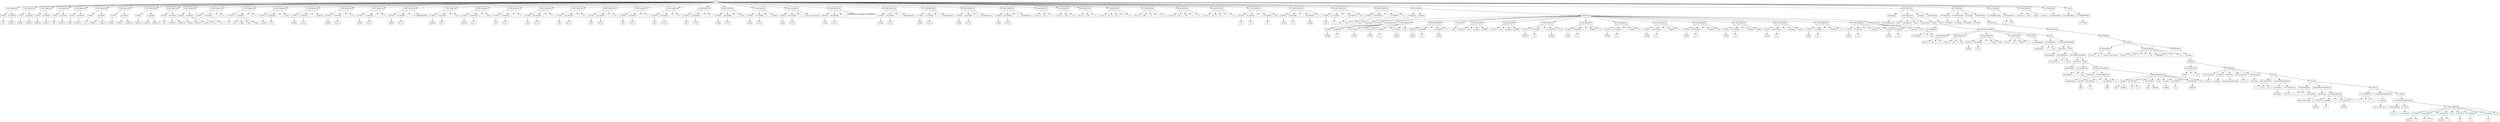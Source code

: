 digraph G{
 graph [ dpi = 200]; 
node0[label = "Raiz" shape="box"];
node0 -> node010
node010[label = "0-DECLARACION" shape="box"];
node010 -> node01010
node01010[label = "0-TIPO" shape="box"];
node01010 -> node0101010
node0101010[label = "int" shape="box"];
node010 -> node01021
node01021[label = "0-LISTAID" shape="box"];
node01021 -> node0102110
node0102110[label = "varible_1" shape="box"];
node0 -> node021
node021[label = "1-DECLARACION" shape="box"];
node021 -> node02110
node02110[label = "1-TIPO" shape="box"];
node02110 -> node0211010
node0211010[label = "double" shape="box"];
node021 -> node02121
node02121[label = "1-LISTAID" shape="box"];
node02121 -> node0212110
node0212110[label = "varible_2" shape="box"];
node0 -> node032
node032[label = "2-DECLARACION" shape="box"];
node032 -> node03210
node03210[label = "2-TIPO" shape="box"];
node03210 -> node0321010
node0321010[label = "boolean" shape="box"];
node032 -> node03221
node03221[label = "2-LISTAID" shape="box"];
node03221 -> node0322110
node0322110[label = "varible_3" shape="box"];
node0 -> node043
node043[label = "3-DECLARACION" shape="box"];
node043 -> node04310
node04310[label = "3-TIPO" shape="box"];
node04310 -> node0431010
node0431010[label = "char" shape="box"];
node043 -> node04321
node04321[label = "3-LISTAID" shape="box"];
node04321 -> node0432110
node0432110[label = "varible_4" shape="box"];
node0 -> node054
node054[label = "4-DECLARACION" shape="box"];
node054 -> node05410
node05410[label = "4-TIPO" shape="box"];
node05410 -> node0541010
node0541010[label = "string" shape="box"];
node054 -> node05421
node05421[label = "4-LISTAID" shape="box"];
node05421 -> node0542110
node0542110[label = "varible_5" shape="box"];
node0 -> node065
node065[label = "5-DECLARACION" shape="box"];
node065 -> node06510
node06510[label = "5-TIPO" shape="box"];
node06510 -> node0651010
node0651010[label = "int" shape="box"];
node065 -> node06521
node06521[label = "5-LISTAID" shape="box"];
node06521 -> node0652110
node0652110[label = "varible_1" shape="box"];
node06521 -> node0652121
node0652121[label = "varible_11" shape="box"];
node0 -> node076
node076[label = "6-DECLARACION" shape="box"];
node076 -> node07610
node07610[label = "6-TIPO" shape="box"];
node07610 -> node0761010
node0761010[label = "double" shape="box"];
node076 -> node07621
node07621[label = "6-LISTAID" shape="box"];
node07621 -> node0762110
node0762110[label = "varible_2" shape="box"];
node07621 -> node0762121
node0762121[label = "varible_22" shape="box"];
node0 -> node087
node087[label = "7-DECLARACION" shape="box"];
node087 -> node08710
node08710[label = "7-TIPO" shape="box"];
node08710 -> node0871010
node0871010[label = "boolean" shape="box"];
node087 -> node08721
node08721[label = "7-LISTAID" shape="box"];
node08721 -> node0872110
node0872110[label = "varible_3" shape="box"];
node08721 -> node0872121
node0872121[label = "varible_33" shape="box"];
node0 -> node098
node098[label = "8-DECLARACION" shape="box"];
node098 -> node09810
node09810[label = "8-TIPO" shape="box"];
node09810 -> node0981010
node0981010[label = "char" shape="box"];
node098 -> node09821
node09821[label = "8-LISTAID" shape="box"];
node09821 -> node0982110
node0982110[label = "varible_4" shape="box"];
node09821 -> node0982121
node0982121[label = "varible_44" shape="box"];
node0 -> node0109
node0109[label = "9-DECLARACION" shape="box"];
node0109 -> node010910
node010910[label = "9-TIPO" shape="box"];
node010910 -> node01091010
node01091010[label = "string" shape="box"];
node0109 -> node010921
node010921[label = "9-LISTAID" shape="box"];
node010921 -> node01092110
node01092110[label = "varible_5" shape="box"];
node010921 -> node01092121
node01092121[label = "varible_55" shape="box"];
node0 -> node01110
node01110[label = "10-DECLARACION" shape="box"];
node01110 -> node0111010
node0111010[label = "10-TIPO" shape="box"];
node0111010 -> node011101010
node011101010[label = "int" shape="box"];
node01110 -> node0111021
node0111021[label = "10-LISTAID" shape="box"];
node0111021 -> node011102110
node011102110[label = "var_1" shape="box"];
node01110 -> node0111032
node0111032[label = "=" shape="box"];
node01110 -> node0111043
node0111043[label = "12" shape="box"];
node0 -> node01211
node01211[label = "11-DECLARACION" shape="box"];
node01211 -> node0121110
node0121110[label = "11-TIPO" shape="box"];
node0121110 -> node012111010
node012111010[label = "int" shape="box"];
node01211 -> node0121121
node0121121[label = "11-LISTAID" shape="box"];
node0121121 -> node012112110
node012112110[label = "tm1_" shape="box"];
node0121121 -> node012112121
node012112121[label = "tmp2_" shape="box"];
node0121121 -> node012112132
node012112132[label = "tmp3_" shape="box"];
node0121121 -> node012112143
node012112143[label = "tmp4_" shape="box"];
node01211 -> node0121132
node0121132[label = "=" shape="box"];
node01211 -> node0121143
node0121143[label = "17" shape="box"];
node0 -> node01312
node01312[label = "12-DECLARACION" shape="box"];
node01312 -> node0131210
node0131210[label = "12-TIPO" shape="box"];
node0131210 -> node013121010
node013121010[label = "double" shape="box"];
node01312 -> node0131221
node0131221[label = "12-LISTAID" shape="box"];
node0131221 -> node013122110
node013122110[label = "var_2" shape="box"];
node01312 -> node0131232
node0131232[label = "=" shape="box"];
node01312 -> node0131243
node0131243[label = "15.02" shape="box"];
node0 -> node01413
node01413[label = "13-DECLARACION" shape="box"];
node01413 -> node0141310
node0141310[label = "13-TIPO" shape="box"];
node0141310 -> node014131010
node014131010[label = "double" shape="box"];
node01413 -> node0141321
node0141321[label = "13-LISTAID" shape="box"];
node0141321 -> node014132110
node014132110[label = "var_2_1" shape="box"];
node01413 -> node0141332
node0141332[label = "=" shape="box"];
node01413 -> node0141343
node0141343[label = "2022.00" shape="box"];
node0 -> node01514
node01514[label = "14-DECLARACION" shape="box"];
node01514 -> node0151410
node0151410[label = "14-TIPO" shape="box"];
node0151410 -> node015141010
node015141010[label = "double" shape="box"];
node01514 -> node0151421
node0151421[label = "14-LISTAID" shape="box"];
node0151421 -> node015142110
node015142110[label = "var_2_2" shape="box"];
node01514 -> node0151432
node0151432[label = "=" shape="box"];
node01514 -> node0151443
node0151443[label = "0.10" shape="box"];
node0 -> node01615
node01615[label = "15-DECLARACION" shape="box"];
node01615 -> node0161510
node0161510[label = "15-TIPO" shape="box"];
node0161510 -> node016151010
node016151010[label = "double" shape="box"];
node01615 -> node0161521
node0161521[label = "15-LISTAID" shape="box"];
node0161521 -> node016152110
node016152110[label = "var_2_3" shape="box"];
node01615 -> node0161532
node0161532[label = "=" shape="box"];
node01615 -> node0161543
node0161543[label = "1.0" shape="box"];
node0 -> node01716
node01716[label = "16-DECLARACION" shape="box"];
node01716 -> node0171610
node0171610[label = "16-TIPO" shape="box"];
node0171610 -> node017161010
node017161010[label = "double" shape="box"];
node01716 -> node0171621
node0171621[label = "16-LISTAID" shape="box"];
node0171621 -> node017162110
node017162110[label = "var_2_4" shape="box"];
node01716 -> node0171632
node0171632[label = "=" shape="box"];
node01716 -> node0171643
node0171643[label = "51.1589462625459" shape="box"];
node0 -> node01817
node01817[label = "17-DECLARACION" shape="box"];
node01817 -> node0181710
node0181710[label = "17-TIPO" shape="box"];
node0181710 -> node018171010
node018171010[label = "boolean" shape="box"];
node01817 -> node0181721
node0181721[label = "17-LISTAID" shape="box"];
node0181721 -> node018172110
node018172110[label = "var_3" shape="box"];
node01817 -> node0181732
node0181732[label = "=" shape="box"];
node01817 -> node0181743
node0181743[label = "true" shape="box"];
node0 -> node01918
node01918[label = "18-DECLARACION" shape="box"];
node01918 -> node0191810
node0191810[label = "18-TIPO" shape="box"];
node0191810 -> node019181010
node019181010[label = "boolean" shape="box"];
node01918 -> node0191821
node0191821[label = "18-LISTAID" shape="box"];
node0191821 -> node019182110
node019182110[label = "var_3_1" shape="box"];
node01918 -> node0191832
node0191832[label = "=" shape="box"];
node01918 -> node0191843
node0191843[label = "false" shape="box"];
node0 -> node02019
node02019[label = "19-DECLARACION" shape="box"];
node02019 -> node0201910
node0201910[label = "19-TIPO" shape="box"];
node0201910 -> node020191010
node020191010[label = "char" shape="box"];
node02019 -> node0201921
node0201921[label = "19-LISTAID" shape="box"];
node0201921 -> node020192110
node020192110[label = "var_4_1" shape="box"];
node02019 -> node0201932
node0201932[label = "=" shape="box"];
node02019 -> node0201943
node0201943[label = "'a'" shape="box"];
node0 -> node02120
node02120[label = "20-DECLARACION" shape="box"];
node02120 -> node0212010
node0212010[label = "20-TIPO" shape="box"];
node0212010 -> node021201010
node021201010[label = "char" shape="box"];
node02120 -> node0212021
node0212021[label = "20-LISTAID" shape="box"];
node0212021 -> node021202110
node021202110[label = "var_4_2" shape="box"];
node02120 -> node0212032
node0212032[label = "=" shape="box"];
node02120 -> node0212043
node0212043[label = "'2'" shape="box"];
node0 -> node02221
node02221[label = "21-DECLARACION" shape="box"];
node02221 -> node0222110
node0222110[label = "21-TIPO" shape="box"];
node0222110 -> node022211010
node022211010[label = "char" shape="box"];
node02221 -> node0222121
node0222121[label = "21-LISTAID" shape="box"];
node0222121 -> node022212110
node022212110[label = "var_4_3" shape="box"];
node02221 -> node0222132
node0222132[label = "=" shape="box"];
node02221 -> node0222143
node0222143[label = "'W'" shape="box"];
node0 -> node02322
node02322[label = "22-DECLARACION" shape="box"];
node02322 -> node0232210
node0232210[label = "22-TIPO" shape="box"];
node0232210 -> node023221010
node023221010[label = "char" shape="box"];
node02322 -> node0232221
node0232221[label = "22-LISTAID" shape="box"];
node0232221 -> node023222110
node023222110[label = "var_4_4" shape="box"];
node02322 -> node0232232
node0232232[label = "=" shape="box"];
node02322 -> node0232243
node0232243[label = "'@'" shape="box"];
node0 -> node02423
node02423[label = "23-DECLARACION" shape="box"];
node02423 -> node0242310
node0242310[label = "23-TIPO" shape="box"];
node0242310 -> node024231010
node024231010[label = "char" shape="box"];
node02423 -> node0242321
node0242321[label = "23-LISTAID" shape="box"];
node0242321 -> node024232110
node024232110[label = "var_4_5" shape="box"];
node02423 -> node0242332
node0242332[label = "=" shape="box"];
node02423 -> node0242343
node0242343[label = "'!'" shape="box"];
node0 -> node02524
node02524[label = "24-DECLARACION" shape="box"];
node02524 -> node0252410
node0252410[label = "24-TIPO" shape="box"];
node0252410 -> node025241010
node025241010[label = "char" shape="box"];
node02524 -> node0252421
node0252421[label = "24-LISTAID" shape="box"];
node0252421 -> node025242110
node025242110[label = "var_4_6" shape="box"];
node02524 -> node0252432
node0252432[label = "=" shape="box"];
node02524 -> node0252443
node0252443[label = "'%'" shape="box"];
node0 -> node02625
node02625[label = "25-DECLARACION" shape="box"];
node02625 -> node0262510
node0262510[label = "25-TIPO" shape="box"];
node0262510 -> node026251010
node026251010[label = "char" shape="box"];
node02625 -> node0262521
node0262521[label = "25-LISTAID" shape="box"];
node0262521 -> node026252110
node026252110[label = "var_4_7" shape="box"];
node02625 -> node0262532
node0262532[label = "=" shape="box"];
node02625 -> node0262543
node0262543[label = "'/'" shape="box"];
node0 -> node02726
node02726[label = "26-DECLARACION" shape="box"];
node02726 -> node0272610
node0272610[label = "26-TIPO" shape="box"];
node0272610 -> node027261010
node027261010[label = "string" shape="box"];
node02726 -> node0272621
node0272621[label = "26-LISTAID" shape="box"];
node0272621 -> node027262110
node027262110[label = "var_5_1" shape="box"];
node02726 -> node0272632
node0272632[label = "=" shape="box"];
node02726 -> node0272643
node0272643[label = "Hola" shape="box"];
node0 -> node02827
node02827[label = "27-DECLARACION" shape="box"];
node02827 -> node0282710
node0282710[label = "27-TIPO" shape="box"];
node0282710 -> node028271010
node028271010[label = "string" shape="box"];
node02827 -> node0282721
node0282721[label = "27-LISTAID" shape="box"];
node0282721 -> node028272110
node028272110[label = "var_5_2" shape="box"];
node02827 -> node0282732
node0282732[label = "=" shape="box"];
node02827 -> node0282743
node0282743[label = "Mundo" shape="box"];
node0 -> node02928
node02928[label = "28-DECLARACION" shape="box"];
node02928 -> node0292810
node0292810[label = "28-TIPO" shape="box"];
node0292810 -> node029281010
node029281010[label = "string" shape="box"];
node02928 -> node0292821
node0292821[label = "28-LISTAID" shape="box"];
node0292821 -> node029282110
node029282110[label = "var_5_3" shape="box"];
node02928 -> node0292832
node0292832[label = "=" shape="box"];
node02928 -> node0292843
node0292843[label = "este es un mensaje @" shape="box"];
node0 -> node03029
node03029[label = "29-DECLARACION" shape="box"];
node03029 -> node0302910
node0302910[label = "29-TIPO" shape="box"];
node0302910 -> node030291010
node030291010[label = "string" shape="box"];
node03029 -> node0302921
node0302921[label = "29-LISTAID" shape="box"];
node0302921 -> node030292110
node030292110[label = "var_5_4" shape="box"];
node03029 -> node0302932
node0302932[label = "=" shape="box"];
node03029 -> node0302943
node0302943[label = "Organizacion de lenguajes y compiladores\\\n1" shape="box"];
node0 -> node03130
node03130[label = "30-DECLARACION" shape="box"];
node03130 -> node0313010
node0313010[label = "30-TIPO" shape="box"];
node0313010 -> node031301010
node031301010[label = "string" shape="box"];
node03130 -> node0313021
node0313021[label = "30-LISTAID" shape="box"];
node0313021 -> node031302110
node031302110[label = "var_5_5" shape="box"];
node03130 -> node0313032
node0313032[label = "=" shape="box"];
node03130 -> node0313043
node0313043[label = "Compiladores\\n1" shape="box"];
node0 -> node03231
node03231[label = "31-DECLARACION" shape="box"];
node03231 -> node0323110
node0323110[label = "31-TIPO" shape="box"];
node0323110 -> node032311010
node032311010[label = "string" shape="box"];
node03231 -> node0323121
node0323121[label = "31-LISTAID" shape="box"];
node0323121 -> node032312110
node032312110[label = "var_5_6" shape="box"];
node03231 -> node0323132
node0323132[label = "=" shape="box"];
node03231 -> node0323143
node0323143[label = "Compiladores\\\1\\" shape="box"];
node0 -> node03332
node03332[label = "32-DECLARACION" shape="box"];
node03332 -> node0333210
node0333210[label = "32-TIPO" shape="box"];
node0333210 -> node033321010
node033321010[label = "string" shape="box"];
node03332 -> node0333221
node0333221[label = "32-LISTAID" shape="box"];
node0333221 -> node033322110
node033322110[label = "var_5_8" shape="box"];
node03332 -> node0333232
node0333232[label = "=" shape="box"];
node03332 -> node0333243
node0333243[label = "\\tCompiladores 1" shape="box"];
node0 -> node03433
node03433[label = "33-DECLARACION" shape="box"];
node03433 -> node0343310
node0343310[label = "33-TIPO" shape="box"];
node0343310 -> node034331010
node034331010[label = "string" shape="box"];
node03433 -> node0343321
node0343321[label = "33-LISTAID" shape="box"];
node0343321 -> node034332110
node034332110[label = "var_5_9" shape="box"];
node03433 -> node0343332
node0343332[label = "=" shape="box"];
node03433 -> node0343343
node0343343[label = "\\'compiladores 1\'" shape="box"];
node0 -> node03534
node03534[label = "34-ASIGNACION" shape="box"];
node03534 -> node0353410
node0353410[label = "34-var_1" shape="box"];
node03534 -> node0353421
node0353421[label = "34-=" shape="box"];
node03534 -> node0353432
node0353432[label = "-3" shape="box"];
node0 -> node03635
node03635[label = "35-ASIGNACION" shape="box"];
node03635 -> node0363510
node0363510[label = "35-var_1" shape="box"];
node03635 -> node0363521
node0363521[label = "35-=" shape="box"];
node03635 -> node0363532
node0363532[label = "45" shape="box"];
node0 -> node03736
node03736[label = "36-ASIGNACION" shape="box"];
node03736 -> node0373610
node0373610[label = "36-var_1" shape="box"];
node03736 -> node0373621
node0373621[label = "36-=" shape="box"];
node03736 -> node0373632
node0373632[label = "9" shape="box"];
node0 -> node03837
node03837[label = "37-ASIGNACION" shape="box"];
node03837 -> node0383710
node0383710[label = "37-var_3" shape="box"];
node03837 -> node0383721
node0383721[label = "37-=" shape="box"];
node03837 -> node0383732
node0383732[label = "50" shape="box"];
node03837 -> node0383743
node0383743[label = ">" shape="box"];
node03837 -> node0383754
node0383754[label = "51" shape="box"];
node0 -> node03938
node03938[label = "38-ASIGNACION" shape="box"];
node03938 -> node0393810
node0393810[label = "38-var_3" shape="box"];
node03938 -> node0393821
node0393821[label = "38-=" shape="box"];
node03938 -> node0393832
node0393832[label = "5" shape="box"];
node03938 -> node0393843
node0393843[label = "<" shape="box"];
node03938 -> node0393854
node0393854[label = "51" shape="box"];
node0 -> node04039
node04039[label = "39-ASIGNACION" shape="box"];
node04039 -> node0403910
node0403910[label = "39-var_3" shape="box"];
node04039 -> node0403921
node0403921[label = "39-=" shape="box"];
node04039 -> node0403932
node0403932[label = "50" shape="box"];
node04039 -> node0403943
node0403943[label = ">=" shape="box"];
node04039 -> node0403954
node0403954[label = "51" shape="box"];
node0 -> node04140
node04140[label = "40-ASIGNACION" shape="box"];
node04140 -> node0414010
node0414010[label = "40-var_3" shape="box"];
node04140 -> node0414021
node0414021[label = "40-=" shape="box"];
node04140 -> node0414032
node0414032[label = "74" shape="box"];
node04140 -> node0414043
node0414043[label = "<=" shape="box"];
node04140 -> node0414054
node0414054[label = "51" shape="box"];
node0 -> node04241
node04241[label = "41-DECLARACION" shape="box"];
node04241 -> node0424110
node0424110[label = "41-TIPO" shape="box"];
node0424110 -> node042411010
node042411010[label = "int" shape="box"];
node04241 -> node0424121
node0424121[label = "41-LISTAID" shape="box"];
node0424121 -> node042412110
node042412110[label = "v_5" shape="box"];
node04241 -> node0424132
node0424132[label = "=" shape="box"];
node04241 -> node0424143
node0424143[label = "41-CASTEO" shape="box"];
node0424143 -> node042414310
node042414310[label = "int" shape="box"];
node04241 -> node0424154
node0424154[label = "hola" shape="box"];
node0 -> node04342
node04342[label = "42-DECLARACION" shape="box"];
node04342 -> node0434210
node0434210[label = "42-TIPO" shape="box"];
node0434210 -> node043421010
node043421010[label = "string" shape="box"];
node04342 -> node0434221
node0434221[label = "42-LISTAID" shape="box"];
node0434221 -> node043422110
node043422110[label = "v_1" shape="box"];
node04342 -> node0434232
node0434232[label = "=" shape="box"];
node04342 -> node0434243
node0434243[label = "42-CASTEO" shape="box"];
node0434243 -> node043424310
node043424310[label = "string" shape="box"];
node04342 -> node0434254
node0434254[label = "4" shape="box"];
node0 -> node04443
node04443[label = "43-DECLARACION" shape="box"];
node04443 -> node0444310
node0444310[label = "43-TIPO" shape="box"];
node0444310 -> node044431010
node044431010[label = "char" shape="box"];
node04443 -> node0444321
node0444321[label = "43-LISTAID" shape="box"];
node0444321 -> node044432110
node044432110[label = "v_3" shape="box"];
node04443 -> node0444332
node0444332[label = "=" shape="box"];
node04443 -> node0444343
node0444343[label = "43-CASTEO" shape="box"];
node0444343 -> node044434310
node044434310[label = "char" shape="box"];
node04443 -> node0444354
node0444354[label = "true" shape="box"];
node0 -> node04544
node04544[label = "44-DECLARACION" shape="box"];
node04544 -> node0454410
node0454410[label = "44-TIPO" shape="box"];
node0454410 -> node045441010
node045441010[label = "char" shape="box"];
node04544 -> node0454421
node0454421[label = "44-LISTAID" shape="box"];
node0454421 -> node045442110
node045442110[label = "v_4" shape="box"];
node04544 -> node0454432
node0454432[label = "=" shape="box"];
node04544 -> node0454443
node0454443[label = "44-CASTEO" shape="box"];
node0454443 -> node045444310
node045444310[label = "char" shape="box"];
node04544 -> node0454454
node0454454[label = "'A'" shape="box"];
node0 -> node04645
node04645[label = "45-FUNCION" shape="box"];
node04645 -> node0464510
node0464510[label = "45-Nombre" shape="box"];
node0464510 -> node046451010
node046451010[label = "45-division" shape="box"];
node04645 -> node0464521
node0464521[label = "45-TipoF" shape="box"];
node0464521 -> node046452110
node046452110[label = "45-string" shape="box"];
node04645 -> node0464532
node0464532[label = "45-INSFuncion" shape="box"];
node0464532 -> node046453210
node046453210[label = "45-DECLARACION" shape="box"];
node046453210 -> node04645321010
node04645321010[label = "45-TIPO" shape="box"];
node04645321010 -> node0464532101010
node0464532101010[label = "string" shape="box"];
node046453210 -> node04645321021
node04645321021[label = "45-LISTAID" shape="box"];
node04645321021 -> node0464532102110
node0464532102110[label = "v_2" shape="box"];
node046453210 -> node04645321032
node04645321032[label = "=" shape="box"];
node046453210 -> node04645321043
node04645321043[label = "45-CASTEO" shape="box"];
node04645321043 -> node0464532104310
node0464532104310[label = "string" shape="box"];
node046453210 -> node04645321054
node04645321054[label = "13" shape="box"];
node0464532 -> node046453221
node046453221[label = "47-DECLARACION" shape="box"];
node046453221 -> node04645322110
node04645322110[label = "47-TIPO" shape="box"];
node04645322110 -> node0464532211010
node0464532211010[label = "string" shape="box"];
node046453221 -> node04645322121
node04645322121[label = "47-LISTAID" shape="box"];
node04645322121 -> node0464532212110
node0464532212110[label = "v_3" shape="box"];
node046453221 -> node04645322132
node04645322132[label = "=" shape="box"];
node046453221 -> node04645322143
node04645322143[label = "47-CASTEO" shape="box"];
node04645322143 -> node0464532214310
node0464532214310[label = "string" shape="box"];
node046453221 -> node04645322154
node04645322154[label = "true" shape="box"];
node0464532 -> node046453232
node046453232[label = "49-DECLARACION" shape="box"];
node046453232 -> node04645323210
node04645323210[label = "49-TIPO" shape="box"];
node04645323210 -> node0464532321010
node0464532321010[label = "string" shape="box"];
node046453232 -> node04645323221
node04645323221[label = "49-LISTAID" shape="box"];
node04645323221 -> node0464532322110
node0464532322110[label = "v_4" shape="box"];
node046453232 -> node04645323232
node04645323232[label = "=" shape="box"];
node046453232 -> node04645323243
node04645323243[label = "49-CASTEO" shape="box"];
node04645323243 -> node0464532324310
node0464532324310[label = "string" shape="box"];
node046453232 -> node04645323254
node04645323254[label = "'A'" shape="box"];
node0464532 -> node046453243
node046453243[label = "51-Return" shape="box"];
node046453243 -> node04645324310
node04645324310[label = "olc1" shape="box"];
node0464532 -> node046453254
node046453254[label = "53-ASIGNACION" shape="box"];
node046453254 -> node04645325410
node04645325410[label = "53-mivar" shape="box"];
node046453254 -> node04645325421
node04645325421[label = "53-=" shape="box"];
node046453254 -> node04645325432
node04645325432[label = "toLower" shape="box"];
node046453254 -> node04645325443
node04645325443[label = "QWERT" shape="box"];
node0464532 -> node046453265
node046453265[label = "55-ASIGNACION" shape="box"];
node046453265 -> node04645326510
node04645326510[label = "55-mivar" shape="box"];
node046453265 -> node04645326521
node04645326521[label = "55-=" shape="box"];
node046453265 -> node04645326532
node04645326532[label = "toUpper" shape="box"];
node046453265 -> node04645326543
node04645326543[label = "QWERT" shape="box"];
node0464532 -> node046453276
node046453276[label = "57-DECLARACION" shape="box"];
node046453276 -> node04645327610
node04645327610[label = "57-TIPO" shape="box"];
node04645327610 -> node0464532761010
node0464532761010[label = "boolean" shape="box"];
node046453276 -> node04645327621
node04645327621[label = "57-LISTAID" shape="box"];
node04645327621 -> node0464532762110
node0464532762110[label = "v_2" shape="box"];
node046453276 -> node04645327632
node04645327632[label = "=" shape="box"];
node046453276 -> node04645327643
node04645327643[label = "57-CASTEO" shape="box"];
node04645327643 -> node0464532764310
node0464532764310[label = "boolean" shape="box"];
node046453276 -> node04645327654
node04645327654[label = "12.25" shape="box"];
node0464532 -> node046453287
node046453287[label = "59-DECLARACION" shape="box"];
node046453287 -> node04645328710
node04645328710[label = "59-TIPO" shape="box"];
node04645328710 -> node0464532871010
node0464532871010[label = "string" shape="box"];
node046453287 -> node04645328721
node04645328721[label = "59-LISTAID" shape="box"];
node04645328721 -> node0464532872110
node0464532872110[label = "a_1" shape="box"];
node046453287 -> node04645328732
node04645328732[label = "=" shape="box"];
node046453287 -> node04645328743
node04645328743[label = "TypeOf" shape="box"];
node046453287 -> node04645328754
node04645328754[label = "15" shape="box"];
node0464532 -> node046453298
node046453298[label = "61-DECLARACION" shape="box"];
node046453298 -> node04645329810
node04645329810[label = "61-TIPO" shape="box"];
node04645329810 -> node0464532981010
node0464532981010[label = "string" shape="box"];
node046453298 -> node04645329821
node04645329821[label = "61-LISTAID" shape="box"];
node04645329821 -> node0464532982110
node0464532982110[label = "a_2" shape="box"];
node046453298 -> node04645329832
node04645329832[label = "=" shape="box"];
node046453298 -> node04645329843
node04645329843[label = "TypeOf" shape="box"];
node046453298 -> node04645329854
node04645329854[label = "21" shape="box"];
node0464532 -> node0464532109
node0464532109[label = "63-DECLARACION" shape="box"];
node0464532109 -> node046453210910
node046453210910[label = "63-TIPO" shape="box"];
node046453210910 -> node04645321091010
node04645321091010[label = "string" shape="box"];
node0464532109 -> node046453210921
node046453210921[label = "63-LISTAID" shape="box"];
node046453210921 -> node04645321092110
node04645321092110[label = "a_3" shape="box"];
node0464532109 -> node046453210932
node046453210932[label = "=" shape="box"];
node0464532109 -> node046453210943
node046453210943[label = "TypeOf" shape="box"];
node0464532109 -> node046453210954
node046453210954[label = "'a'" shape="box"];
node0464532 -> node04645321110
node04645321110[label = "65-DECLARACION" shape="box"];
node04645321110 -> node0464532111010
node0464532111010[label = "65-TIPO" shape="box"];
node0464532111010 -> node046453211101010
node046453211101010[label = "string" shape="box"];
node04645321110 -> node0464532111021
node0464532111021[label = "65-LISTAID" shape="box"];
node0464532111021 -> node046453211102110
node046453211102110[label = "a_4" shape="box"];
node04645321110 -> node0464532111032
node0464532111032[label = "=" shape="box"];
node04645321110 -> node0464532111043
node0464532111043[label = "TypeOf" shape="box"];
node04645321110 -> node0464532111054
node0464532111054[label = "true" shape="box"];
node0464532 -> node04645321211
node04645321211[label = "67-DECLARACION" shape="box"];
node04645321211 -> node0464532121110
node0464532121110[label = "67-TIPO" shape="box"];
node0464532121110 -> node046453212111010
node046453212111010[label = "string" shape="box"];
node04645321211 -> node0464532121121
node0464532121121[label = "67-LISTAID" shape="box"];
node0464532121121 -> node046453212112110
node046453212112110[label = "a_5" shape="box"];
node04645321211 -> node0464532121132
node0464532121132[label = "=" shape="box"];
node04645321211 -> node0464532121143
node0464532121143[label = "TypeOf" shape="box"];
node04645321211 -> node0464532121154
node0464532121154[label = "dsafdsa" shape="box"];
node0464532 -> node04645321312
node04645321312[label = "69-DECLARACION" shape="box"];
node04645321312 -> node0464532131210
node0464532131210[label = "69-TIPO" shape="box"];
node0464532131210 -> node046453213121010
node046453213121010[label = "string" shape="box"];
node04645321312 -> node0464532131221
node0464532131221[label = "69-LISTAID" shape="box"];
node0464532131221 -> node046453213122110
node046453213122110[label = "a_5" shape="box"];
node04645321312 -> node0464532131232
node0464532131232[label = "=" shape="box"];
node04645321312 -> node0464532131243
node0464532131243[label = "toString" shape="box"];
node04645321312 -> node0464532131254
node0464532131254[label = "melmv" shape="box"];
node0464532 -> node04645321413
node04645321413[label = "71-DECLARACION" shape="box"];
node04645321413 -> node0464532141310
node0464532141310[label = "71-TIPO" shape="box"];
node0464532141310 -> node046453214131010
node046453214131010[label = "string" shape="box"];
node04645321413 -> node0464532141321
node0464532141321[label = "71-LISTAID" shape="box"];
node0464532141321 -> node046453214132110
node046453214132110[label = "a_5" shape="box"];
node04645321413 -> node0464532141332
node0464532141332[label = "=" shape="box"];
node04645321413 -> node0464532141343
node0464532141343[label = "toString" shape="box"];
node04645321413 -> node0464532141354
node0464532141354[label = "15" shape="box"];
node0464532 -> node04645321514
node04645321514[label = "73-DECLARACION" shape="box"];
node04645321514 -> node0464532151410
node0464532151410[label = "73-TIPO" shape="box"];
node0464532151410 -> node046453215141010
node046453215141010[label = "string" shape="box"];
node04645321514 -> node0464532151421
node0464532151421[label = "73-LISTAID" shape="box"];
node0464532151421 -> node046453215142110
node046453215142110[label = "a_5" shape="box"];
node04645321514 -> node0464532151432
node0464532151432[label = "=" shape="box"];
node04645321514 -> node0464532151443
node0464532151443[label = "toString" shape="box"];
node04645321514 -> node0464532151454
node0464532151454[label = "24" shape="box"];
node0464532 -> node04645321615
node04645321615[label = "75-DECLARACION" shape="box"];
node04645321615 -> node0464532161510
node0464532161510[label = "75-TIPO" shape="box"];
node0464532161510 -> node046453216151010
node046453216151010[label = "string" shape="box"];
node04645321615 -> node0464532161521
node0464532161521[label = "75-LISTAID" shape="box"];
node0464532161521 -> node046453216152110
node046453216152110[label = "a_5" shape="box"];
node04645321615 -> node0464532161532
node0464532161532[label = "=" shape="box"];
node04645321615 -> node0464532161543
node0464532161543[label = "toString" shape="box"];
node04645321615 -> node0464532161554
node0464532161554[label = "true" shape="box"];
node0 -> node04746
node04746[label = "46-FUNCION" shape="box"];
node04746 -> node0474610
node0474610[label = "46-Nombre" shape="box"];
node0474610 -> node047461010
node047461010[label = "46-Multiplicacion" shape="box"];
node04746 -> node0474621
node0474621[label = "46-ParametrosF" shape="box"];
node0474621 -> node047462110
node047462110[label = "46-int" shape="box"];
node0474621 -> node047462121
node047462121[label = "46-numero1" shape="box"];
node0474621 -> node047462132
node047462132[label = "46-int" shape="box"];
node0474621 -> node047462143
node047462143[label = "46-numero2" shape="box"];
node04746 -> node0474632
node0474632[label = "46-TipoF" shape="box"];
node0474632 -> node047463210
node047463210[label = "46-int" shape="box"];
node04746 -> node0474643
node0474643[label = "46-INSFuncion" shape="box"];
node0474643 -> node047464310
node047464310[label = "46-IF" shape="box"];
node047464310 -> node04746431010
node04746431010[label = "46-CONDICION" shape="box"];
node04746431010 -> node0474643101010
node0474643101010[label = "Universidad" shape="box"];
node04746431010 -> node0474643101021
node0474643101021[label = "==" shape="box"];
node04746431010 -> node0474643101032
node0474643101032[label = "usac" shape="box"];
node047464310 -> node04746431021
node04746431021[label = "46-INSTRUCCIONESIF" shape="box"];
node04746431021 -> node0474643102110
node0474643102110[label = "46-ASIGNACION" shape="box"];
node0474643102110 -> node047464310211010
node047464310211010[label = "46-var_1" shape="box"];
node0474643102110 -> node047464310211021
node047464310211021[label = "46-=" shape="box"];
node0474643102110 -> node047464310211032
node047464310211032[label = "5" shape="box"];
node04746431021 -> node0474643102121
node0474643102121[label = "48-ASIGNACION" shape="box"];
node0474643102121 -> node047464310212110
node047464310212110[label = "48-var_2" shape="box"];
node0474643102121 -> node047464310212121
node047464310212121[label = "48-=" shape="box"];
node0474643102121 -> node047464310212132
node047464310212132[label = "168" shape="box"];
node04746431021 -> node0474643102132
node0474643102132[label = "50-DECLARACION" shape="box"];
node0474643102132 -> node047464310213210
node047464310213210[label = "50-TIPO" shape="box"];
node047464310213210 -> node04746431021321010
node04746431021321010[label = "double" shape="box"];
node0474643102132 -> node047464310213221
node047464310213221[label = "50-LISTAID" shape="box"];
node047464310213221 -> node04746431021322110
node04746431021322110[label = "val1" shape="box"];
node0474643102132 -> node047464310213232
node047464310213232[label = "=" shape="box"];
node0474643102132 -> node047464310213243
node047464310213243[label = "round" shape="box"];
node0474643102132 -> node047464310213254
node047464310213254[label = "5.800" shape="box"];
node04746431021 -> node0474643102143
node0474643102143[label = "52-ASIGNACION" shape="box"];
node0474643102143 -> node047464310214310
node047464310214310[label = "52-val1" shape="box"];
node0474643102143 -> node047464310214321
node047464310214321[label = "52-=" shape="box"];
node0474643102143 -> node047464310214332
node047464310214332[label = "round" shape="box"];
node0474643102143 -> node047464310214343
node047464310214343[label = "6" shape="box"];
node04746431021 -> node0474643102154
node0474643102154[label = "54-Println" shape="box"];
node0474643102154 -> node047464310215410
node047464310215410[label = "tricentenadira" shape="box"];
node04746431021 -> node0474643102165
node0474643102165[label = "56-IF" shape="box"];
node0474643102165 -> node047464310216510
node047464310216510[label = "56-CONDICION" shape="box"];
node047464310216510 -> node04746431021651010
node04746431021651010[label = "Universidad" shape="box"];
node047464310216510 -> node04746431021651021
node04746431021651021[label = "==" shape="box"];
node047464310216510 -> node04746431021651032
node04746431021651032[label = "usac" shape="box"];
node0474643102165 -> node047464310216521
node047464310216521[label = "56-INSTRUCCIONESIF" shape="box"];
node047464310216521 -> node04746431021652110
node04746431021652110[label = "56-Println" shape="box"];
node04746431021652110 -> node0474643102165211010
node0474643102165211010[label = "tricentenadira" shape="box"];
node047464310216521 -> node04746431021652121
node04746431021652121[label = "58-IF" shape="box"];
node04746431021652121 -> node0474643102165212110
node0474643102165212110[label = "58-CONDICION" shape="box"];
node0474643102165212110 -> node047464310216521211010
node047464310216521211010[label = "Universidad" shape="box"];
node0474643102165212110 -> node047464310216521211021
node047464310216521211021[label = "==" shape="box"];
node0474643102165212110 -> node047464310216521211032
node047464310216521211032[label = "usac" shape="box"];
node04746431021652121 -> node0474643102165212121
node0474643102165212121[label = "58-INSTRUCCIONESIF" shape="box"];
node0474643102165212121 -> node047464310216521212110
node047464310216521212110[label = "58-Println" shape="box"];
node047464310216521212110 -> node04746431021652121211010
node04746431021652121211010[label = "tricentenadira" shape="box"];
node0474643102165212121 -> node047464310216521212121
node047464310216521212121[label = "60-IF" shape="box"];
node047464310216521212121 -> node04746431021652121212110
node04746431021652121212110[label = "60-CONDICION" shape="box"];
node04746431021652121212110 -> node0474643102165212121211010
node0474643102165212121211010[label = "Universidad" shape="box"];
node04746431021652121212110 -> node0474643102165212121211021
node0474643102165212121211021[label = "==" shape="box"];
node04746431021652121212110 -> node0474643102165212121211032
node0474643102165212121211032[label = "usac" shape="box"];
node047464310216521212121 -> node04746431021652121212121
node04746431021652121212121[label = "60-INSTRUCCIONESIF" shape="box"];
node04746431021652121212121 -> node0474643102165212121212110
node0474643102165212121212110[label = "60-Println" shape="box"];
node0474643102165212121212110 -> node047464310216521212121211010
node047464310216521212121211010[label = "tricentenadira" shape="box"];
node04746431021652121212121 -> node0474643102165212121212121
node0474643102165212121212121[label = "62-DECLARACION" shape="box"];
node0474643102165212121212121 -> node047464310216521212121212110
node047464310216521212121212110[label = "62-TIPO" shape="box"];
node047464310216521212121212110 -> node04746431021652121212121211010
node04746431021652121212121211010[label = "char" shape="box"];
node0474643102165212121212121 -> node047464310216521212121212121
node047464310216521212121212121[label = "62-LISTAID" shape="box"];
node047464310216521212121212121 -> node04746431021652121212121212110
node04746431021652121212121212110[label = "v_1" shape="box"];
node0474643102165212121212121 -> node047464310216521212121212132
node047464310216521212121212132[label = "=" shape="box"];
node0474643102165212121212121 -> node047464310216521212121212143
node047464310216521212121212143[label = "62-CASTEO" shape="box"];
node047464310216521212121212143 -> node04746431021652121212121214310
node04746431021652121212121214310[label = "char" shape="box"];
node0474643102165212121212121 -> node047464310216521212121212154
node047464310216521212121212154[label = "12" shape="box"];
node04746431021652121212121 -> node0474643102165212121212132
node0474643102165212121212132[label = "64-DECLARACION" shape="box"];
node0474643102165212121212132 -> node047464310216521212121213210
node047464310216521212121213210[label = "64-TIPO" shape="box"];
node047464310216521212121213210 -> node04746431021652121212121321010
node04746431021652121212121321010[label = "char" shape="box"];
node047464310216521212121213210 -> node04746431021652121212121321021
node04746431021652121212121321021[label = "boolean" shape="box"];
node0474643102165212121212132 -> node047464310216521212121213221
node047464310216521212121213221[label = "64-LISTAID" shape="box"];
node047464310216521212121213221 -> node04746431021652121212121322110
node04746431021652121212121322110[label = "v_2" shape="box"];
node047464310216521212121213221 -> node04746431021652121212121322121
node04746431021652121212121322121[label = "v_5" shape="box"];
node0474643102165212121212132 -> node047464310216521212121213232
node047464310216521212121213232[label = "=" shape="box"];
node0474643102165212121212132 -> node047464310216521212121213243
node047464310216521212121213243[label = "64-CASTEO" shape="box"];
node047464310216521212121213243 -> node04746431021652121212121324310
node04746431021652121212121324310[label = "char" shape="box"];
node047464310216521212121213243 -> node04746431021652121212121324321
node04746431021652121212121324321[label = "boolean" shape="box"];
node0474643102165212121212132 -> node047464310216521212121213254
node047464310216521212121213254[label = "12.25" shape="box"];
node0474643102165212121212132 -> node047464310216521212121213265
node047464310216521212121213265[label = "64-TIPO" shape="box"];
node047464310216521212121213265 -> node04746431021652121212121326510
node04746431021652121212121326510[label = "boolean" shape="box"];
node0474643102165212121212132 -> node047464310216521212121213276
node047464310216521212121213276[label = "64-LISTAID" shape="box"];
node047464310216521212121213276 -> node04746431021652121212121327610
node04746431021652121212121327610[label = "v_5" shape="box"];
node0474643102165212121212132 -> node047464310216521212121213287
node047464310216521212121213287[label = "=" shape="box"];
node0474643102165212121212132 -> node047464310216521212121213298
node047464310216521212121213298[label = "64-CASTEO" shape="box"];
node047464310216521212121213298 -> node04746431021652121212121329810
node04746431021652121212121329810[label = "boolean" shape="box"];
node0474643102165212121212132 -> node0474643102165212121212132109
node0474643102165212121212132109[label = "hola" shape="box"];
node0 -> node04847
node04847[label = "91-METODO" shape="box"];
node04847 -> node0484710
node0484710[label = "91-NombreM" shape="box"];
node0484710 -> node048471010
node048471010[label = "91-saludo" shape="box"];
node04847 -> node0484721
node0484721[label = "91-ParametrosM" shape="box"];
node0484721 -> node048472110
node048472110[label = "91-String" shape="box"];
node0484721 -> node048472121
node048472121[label = "91-nombre" shape="box"];
node04847 -> node0484732
node0484732[label = "91-TipoM" shape="box"];
node0484732 -> node048473210
node048473210[label = "91-VOID" shape="box"];
node04847 -> node0484743
node0484743[label = "91-INSMetodo" shape="box"];
node0484743 -> node048474310
node048474310[label = "91-DOUNTIL" shape="box"];
node048474310 -> node04847431010
node04847431010[label = "91-insDoUntil" shape="box"];
node04847431010 -> node0484743101010
node0484743101010[label = "91-DOWHILE" shape="box"];
node0484743101010 -> node048474310101010
node048474310101010[label = "91-insDo" shape="box"];
node048474310101010 -> node04847431010101010
node04847431010101010[label = "91-ASIGNACION" shape="box"];
node04847431010101010 -> node0484743101010101010
node0484743101010101010[label = "91-var_3" shape="box"];
node04847431010101010 -> node0484743101010101021
node0484743101010101021[label = "91-=" shape="box"];
node04847431010101010 -> node0484743101010101032
node0484743101010101032[label = "compi 1 usac compi 1" shape="box"];
node048474310101010 -> node04847431010101021
node04847431010101021[label = "93-ASIGNACION" shape="box"];
node04847431010101021 -> node0484743101010102110
node0484743101010102110[label = "93-var_3" shape="box"];
node04847431010101021 -> node0484743101010102121
node0484743101010102121[label = "93-=" shape="box"];
node04847431010101021 -> node0484743101010102132
node0484743101010102132[label = "11" shape="box"];
node04847431010101021 -> node0484743101010102143
node0484743101010102143[label = ">" shape="box"];
node04847431010101021 -> node0484743101010102154
node0484743101010102154[label = "48" shape="box"];
node04847431010101021 -> node0484743101010102165
node0484743101010102165[label = "TERNARIO" shape="box"];
node04847431010101021 -> node0484743101010102176
node0484743101010102176[label = "2" shape="box"];
node04847431010101021 -> node0484743101010102187
node0484743101010102187[label = ":" shape="box"];
node04847431010101021 -> node0484743101010102198
node0484743101010102198[label = "45" shape="box"];
node048474310101010 -> node04847431010101032
node04847431010101032[label = "95-DOWHILE" shape="box"];
node04847431010101032 -> node0484743101010103210
node0484743101010103210[label = "95-insDo" shape="box"];
node0484743101010103210 -> node048474310101010321010
node048474310101010321010[label = "95-WHILE" shape="box"];
node048474310101010321010 -> node04847431010101032101010
node04847431010101032101010[label = "95-CONDICIONW" shape="box"];
node04847431010101032101010 -> node0484743101010103210101010
node0484743101010103210101010[label = "edad" shape="box"];
node04847431010101032101010 -> node0484743101010103210101021
node0484743101010103210101021[label = "<" shape="box"];
node04847431010101032101010 -> node0484743101010103210101032
node0484743101010103210101032[label = "100" shape="box"];
node048474310101010321010 -> node04847431010101032101021
node04847431010101032101021[label = "95-INSWhile" shape="box"];
node04847431010101032101021 -> node0484743101010103210102110
node0484743101010103210102110[label = "95-Decremento" shape="box"];
node0484743101010103210102110 -> node048474310101010321010211010
node048474310101010321010211010[label = "95-var_1" shape="box"];
node04847431010101032101021 -> node0484743101010103210102121
node0484743101010103210102121[label = "97-Println" shape="box"];
node0484743101010103210102121 -> node048474310101010321010212110
node048474310101010321010212110[label = "nombre" shape="box"];
node04847431010101032101021 -> node0484743101010103210102132
node0484743101010103210102132[label = "99-Println" shape="box"];
node0484743101010103210102132 -> node048474310101010321010213210
node048474310101010321010213210[label = "Segundo semestre 2022" shape="box"];
node04847431010101032101021 -> node0484743101010103210102143
node0484743101010103210102143[label = "101-Incremento" shape="box"];
node0484743101010103210102143 -> node048474310101010321010214310
node048474310101010321010214310[label = "101-var_1" shape="box"];
node04847431010101032101021 -> node0484743101010103210102154
node0484743101010103210102154[label = "103-Incremento" shape="box"];
node0484743101010103210102154 -> node048474310101010321010215410
node048474310101010321010215410[label = "103-edad" shape="box"];
node04847431010101032101021 -> node0484743101010103210102165
node0484743101010103210102165[label = "105-IF" shape="box"];
node0484743101010103210102165 -> node048474310101010321010216510
node048474310101010321010216510[label = "105-CONDICION" shape="box"];
node048474310101010321010216510 -> node04847431010101032101021651010
node04847431010101032101021651010[label = "3" shape="box"];
node048474310101010321010216510 -> node04847431010101032101021651021
node04847431010101032101021651021[label = "&&" shape="box"];
node048474310101010321010216510 -> node04847431010101032101021651032
node04847431010101032101021651032[label = "101" shape="box"];
node0484743101010103210102165 -> node048474310101010321010216521
node048474310101010321010216521[label = "105-INSTRUCCIONESIF" shape="box"];
node048474310101010321010216521 -> node04847431010101032101021652110
node04847431010101032101021652110[label = "105-Println" shape="box"];
node04847431010101032101021652110 -> node0484743101010103210102165211010
node0484743101010103210102165211010[label = "Esta bien" shape="box"];
node048474310101010321010216521 -> node04847431010101032101021652121
node04847431010101032101021652121[label = "107-Decremento" shape="box"];
node04847431010101032101021652121 -> node0484743101010103210102165212110
node0484743101010103210102165212110[label = "107-var_1" shape="box"];
node0484743101010103210102165 -> node048474310101010321010216532
node048474310101010321010216532[label = "105-ELIF" shape="box"];
node048474310101010321010216532 -> node04847431010101032101021653210
node04847431010101032101021653210[label = "109-CONDICION" shape="box"];
node04847431010101032101021653210 -> node0484743101010103210102165321010
node0484743101010103210102165321010[label = "4" shape="box"];
node04847431010101032101021653210 -> node0484743101010103210102165321021
node0484743101010103210102165321021[label = "||" shape="box"];
node04847431010101032101021653210 -> node0484743101010103210102165321032
node0484743101010103210102165321032[label = "Universidad" shape="box"];
node048474310101010321010216532 -> node04847431010101032101021653221
node04847431010101032101021653221[label = "109-INSTRUCCIONESELIF" shape="box"];
node04847431010101032101021653221 -> node0484743101010103210102165322110
node0484743101010103210102165322110[label = "109-Println" shape="box"];
node0484743101010103210102165322110 -> node048474310101010321010216532211010
node048474310101010321010216532211010[label = "Esta es otra suma" shape="box"];
node04847431010101032101021653221 -> node0484743101010103210102165322121
node0484743101010103210102165322121[label = "111-DECLARACION" shape="box"];
node0484743101010103210102165322121 -> node048474310101010321010216532212110
node048474310101010321010216532212110[label = "111-TIPO" shape="box"];
node048474310101010321010216532212110 -> node04847431010101032101021653221211010
node04847431010101032101021653221211010[label = "boolean" shape="box"];
node0484743101010103210102165322121 -> node048474310101010321010216532212121
node048474310101010321010216532212121[label = "111-LISTAID" shape="box"];
node048474310101010321010216532212121 -> node04847431010101032101021653221212110
node04847431010101032101021653221212110[label = "v_4" shape="box"];
node0484743101010103210102165322121 -> node048474310101010321010216532212132
node048474310101010321010216532212132[label = "=" shape="box"];
node0484743101010103210102165322121 -> node048474310101010321010216532212143
node048474310101010321010216532212143[label = "111-CASTEO" shape="box"];
node048474310101010321010216532212143 -> node04847431010101032101021653221214310
node04847431010101032101021653221214310[label = "boolean" shape="box"];
node0484743101010103210102165322121 -> node048474310101010321010216532212154
node048474310101010321010216532212154[label = "'A'" shape="box"];
node048474310101010321010216532 -> node04847431010101032101021653232
node04847431010101032101021653232[label = "109-ELIF" shape="box"];
node04847431010101032101021653232 -> node0484743101010103210102165323210
node0484743101010103210102165323210[label = "113-CONDICION" shape="box"];
node0484743101010103210102165323210 -> node048474310101010321010216532321010
node048474310101010321010216532321010[label = "x" shape="box"];
node0484743101010103210102165323210 -> node048474310101010321010216532321021
node048474310101010321010216532321021[label = ">" shape="box"];
node0484743101010103210102165323210 -> node048474310101010321010216532321032
node048474310101010321010216532321032[label = "5" shape="box"];
node04847431010101032101021653232 -> node0484743101010103210102165323221
node0484743101010103210102165323221[label = "113-INSTRUCCIONESELIF" shape="box"];
node0484743101010103210102165323221 -> node048474310101010321010216532322110
node048474310101010321010216532322110[label = "113-Println" shape="box"];
node048474310101010321010216532322110 -> node04847431010101032101021653232211010
node04847431010101032101021653232211010[label = "Esta es otra suma" shape="box"];
node04847431010101032101021653232 -> node0484743101010103210102165323232
node0484743101010103210102165323232[label = "113-ELSE" shape="box"];
node0484743101010103210102165323232 -> node048474310101010321010216532323210
node048474310101010321010216532323210[label = "113-INSTRUCCIONES-ELSE" shape="box"];
node048474310101010321010216532323210 -> node04847431010101032101021653232321010
node04847431010101032101021653232321010[label = "115-Incremento" shape="box"];
node04847431010101032101021653232321010 -> node0484743101010103210102165323232101010
node0484743101010103210102165323232101010[label = "115-var_1" shape="box"];
node048474310101010321010216532323210 -> node04847431010101032101021653232321021
node04847431010101032101021653232321021[label = "117-POP" shape="box"];
node04847431010101032101021653232321021 -> node0484743101010103210102165323232102110
node0484743101010103210102165323232102110[label = "117-articulos" shape="box"];
node048474310101010321010216532323210 -> node04847431010101032101021653232321032
node04847431010101032101021653232321032[label = "119-DECLARACION" shape="box"];
node04847431010101032101021653232321032 -> node0484743101010103210102165323232103210
node0484743101010103210102165323232103210[label = "119-TIPO" shape="box"];
node0484743101010103210102165323232103210 -> node048474310101010321010216532323210321010
node048474310101010321010216532323210321010[label = "boolean" shape="box"];
node0484743101010103210102165323232103210 -> node048474310101010321010216532323210321021
node048474310101010321010216532323210321021[label = "int" shape="box"];
node04847431010101032101021653232321032 -> node0484743101010103210102165323232103221
node0484743101010103210102165323232103221[label = "119-LISTAID" shape="box"];
node0484743101010103210102165323232103221 -> node048474310101010321010216532323210322110
node048474310101010321010216532323210322110[label = "v_3" shape="box"];
node0484743101010103210102165323232103221 -> node048474310101010321010216532323210322121
node048474310101010321010216532323210322121[label = "v_3" shape="box"];
node04847431010101032101021653232321032 -> node0484743101010103210102165323232103232
node0484743101010103210102165323232103232[label = "=" shape="box"];
node04847431010101032101021653232321032 -> node0484743101010103210102165323232103243
node0484743101010103210102165323232103243[label = "119-CASTEO" shape="box"];
node0484743101010103210102165323232103243 -> node048474310101010321010216532323210324310
node048474310101010321010216532323210324310[label = "boolean" shape="box"];
node0484743101010103210102165323232103243 -> node048474310101010321010216532323210324321
node048474310101010321010216532323210324321[label = "int" shape="box"];
node04847431010101032101021653232321032 -> node0484743101010103210102165323232103254
node0484743101010103210102165323232103254[label = "true" shape="box"];
node04847431010101032101021653232321032 -> node0484743101010103210102165323232103265
node0484743101010103210102165323232103265[label = "119-TIPO" shape="box"];
node0484743101010103210102165323232103265 -> node048474310101010321010216532323210326510
node048474310101010321010216532323210326510[label = "int" shape="box"];
node04847431010101032101021653232321032 -> node0484743101010103210102165323232103276
node0484743101010103210102165323232103276[label = "119-LISTAID" shape="box"];
node0484743101010103210102165323232103276 -> node048474310101010321010216532323210327610
node048474310101010321010216532323210327610[label = "v_3" shape="box"];
node04847431010101032101021653232321032 -> node0484743101010103210102165323232103287
node0484743101010103210102165323232103287[label = "=" shape="box"];
node04847431010101032101021653232321032 -> node0484743101010103210102165323232103298
node0484743101010103210102165323232103298[label = "119-CASTEO" shape="box"];
node0484743101010103210102165323232103298 -> node048474310101010321010216532323210329810
node048474310101010321010216532323210329810[label = "int" shape="box"];
node04847431010101032101021653232321032 -> node04847431010101032101021653232321032109
node04847431010101032101021653232321032109[label = "true" shape="box"];
node0 -> node04948
node04948[label = "124-LLAMADAS" shape="box"];
node04948 -> node0494810
node0494810[label = "124-Multiplicacion" shape="box"];
node04948 -> node0494821
node0494821[label = "124-ParametrosL" shape="box"];
node0494821 -> node049482110
node049482110[label = "2" shape="box"];
node0494821 -> node049482121
node049482121[label = "7.25" shape="box"];
node0 -> node05049
node05049[label = "125-ASIGNACION" shape="box"];
node05049 -> node0504910
node0504910[label = "125-var_3" shape="box"];
node05049 -> node0504921
node0504921[label = "125-=" shape="box"];
node05049 -> node0504932
node0504932[label = "compi 1 == compi 1" shape="box"];
node0 -> node05150
node05150[label = "126-LLAMADAS" shape="box"];
node05150 -> node0515010
node0515010[label = "126-holamundo" shape="box"];
node0 -> node05251
node05251[label = "127-Run" shape="box"];
node05251 -> node0525110
node0525110[label = "127-LLAMADAS" shape="box"];
node05251 -> node0525121
node0525121[label = "127-PARAMETROS" shape="box"];
node0525121 -> node052512110
node052512110[label = "127-1-main" shape="box"];


}